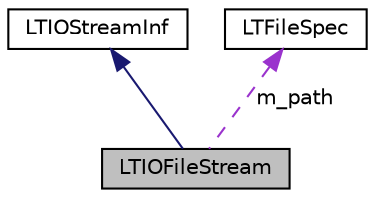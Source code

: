 digraph "LTIOFileStream"
{
  bgcolor="transparent";
  edge [fontname="Helvetica",fontsize="10",labelfontname="Helvetica",labelfontsize="10"];
  node [fontname="Helvetica",fontsize="10",shape=record];
  Node1 [label="LTIOFileStream",height=0.2,width=0.4,color="black", fillcolor="grey75", style="filled" fontcolor="black"];
  Node2 -> Node1 [dir="back",color="midnightblue",fontsize="10",style="solid",fontname="Helvetica"];
  Node2 [label="LTIOStreamInf",height=0.2,width=0.4,color="black",URL="$a00073.html",tooltip="Abstract definition of a stream. "];
  Node3 -> Node1 [dir="back",color="darkorchid3",fontsize="10",style="dashed",label=" m_path" ,fontname="Helvetica"];
  Node3 [label="LTFileSpec",height=0.2,width=0.4,color="black",URL="$a00036.html",tooltip="Represents a file or directory path. "];
}
